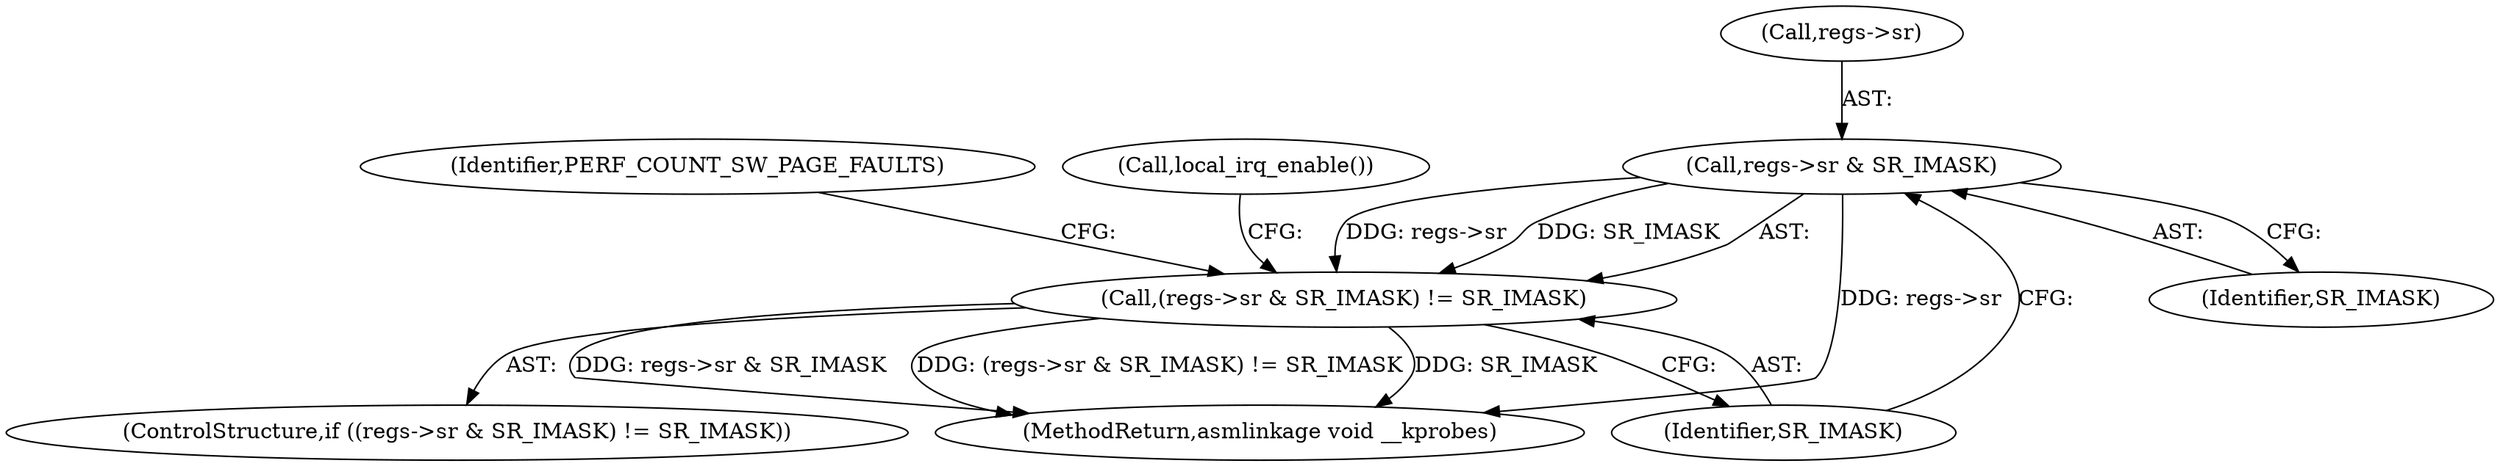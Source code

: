 digraph "0_linux_a8b0ca17b80e92faab46ee7179ba9e99ccb61233_29@pointer" {
"1000162" [label="(Call,regs->sr & SR_IMASK)"];
"1000161" [label="(Call,(regs->sr & SR_IMASK) != SR_IMASK)"];
"1000161" [label="(Call,(regs->sr & SR_IMASK) != SR_IMASK)"];
"1000167" [label="(Identifier,SR_IMASK)"];
"1000170" [label="(Identifier,PERF_COUNT_SW_PAGE_FAULTS)"];
"1000160" [label="(ControlStructure,if ((regs->sr & SR_IMASK) != SR_IMASK))"];
"1000162" [label="(Call,regs->sr & SR_IMASK)"];
"1000168" [label="(Call,local_irq_enable())"];
"1000163" [label="(Call,regs->sr)"];
"1000166" [label="(Identifier,SR_IMASK)"];
"1000443" [label="(MethodReturn,asmlinkage void __kprobes)"];
"1000162" -> "1000161"  [label="AST: "];
"1000162" -> "1000166"  [label="CFG: "];
"1000163" -> "1000162"  [label="AST: "];
"1000166" -> "1000162"  [label="AST: "];
"1000167" -> "1000162"  [label="CFG: "];
"1000162" -> "1000443"  [label="DDG: regs->sr"];
"1000162" -> "1000161"  [label="DDG: regs->sr"];
"1000162" -> "1000161"  [label="DDG: SR_IMASK"];
"1000161" -> "1000160"  [label="AST: "];
"1000161" -> "1000167"  [label="CFG: "];
"1000167" -> "1000161"  [label="AST: "];
"1000168" -> "1000161"  [label="CFG: "];
"1000170" -> "1000161"  [label="CFG: "];
"1000161" -> "1000443"  [label="DDG: SR_IMASK"];
"1000161" -> "1000443"  [label="DDG: regs->sr & SR_IMASK"];
"1000161" -> "1000443"  [label="DDG: (regs->sr & SR_IMASK) != SR_IMASK"];
}
